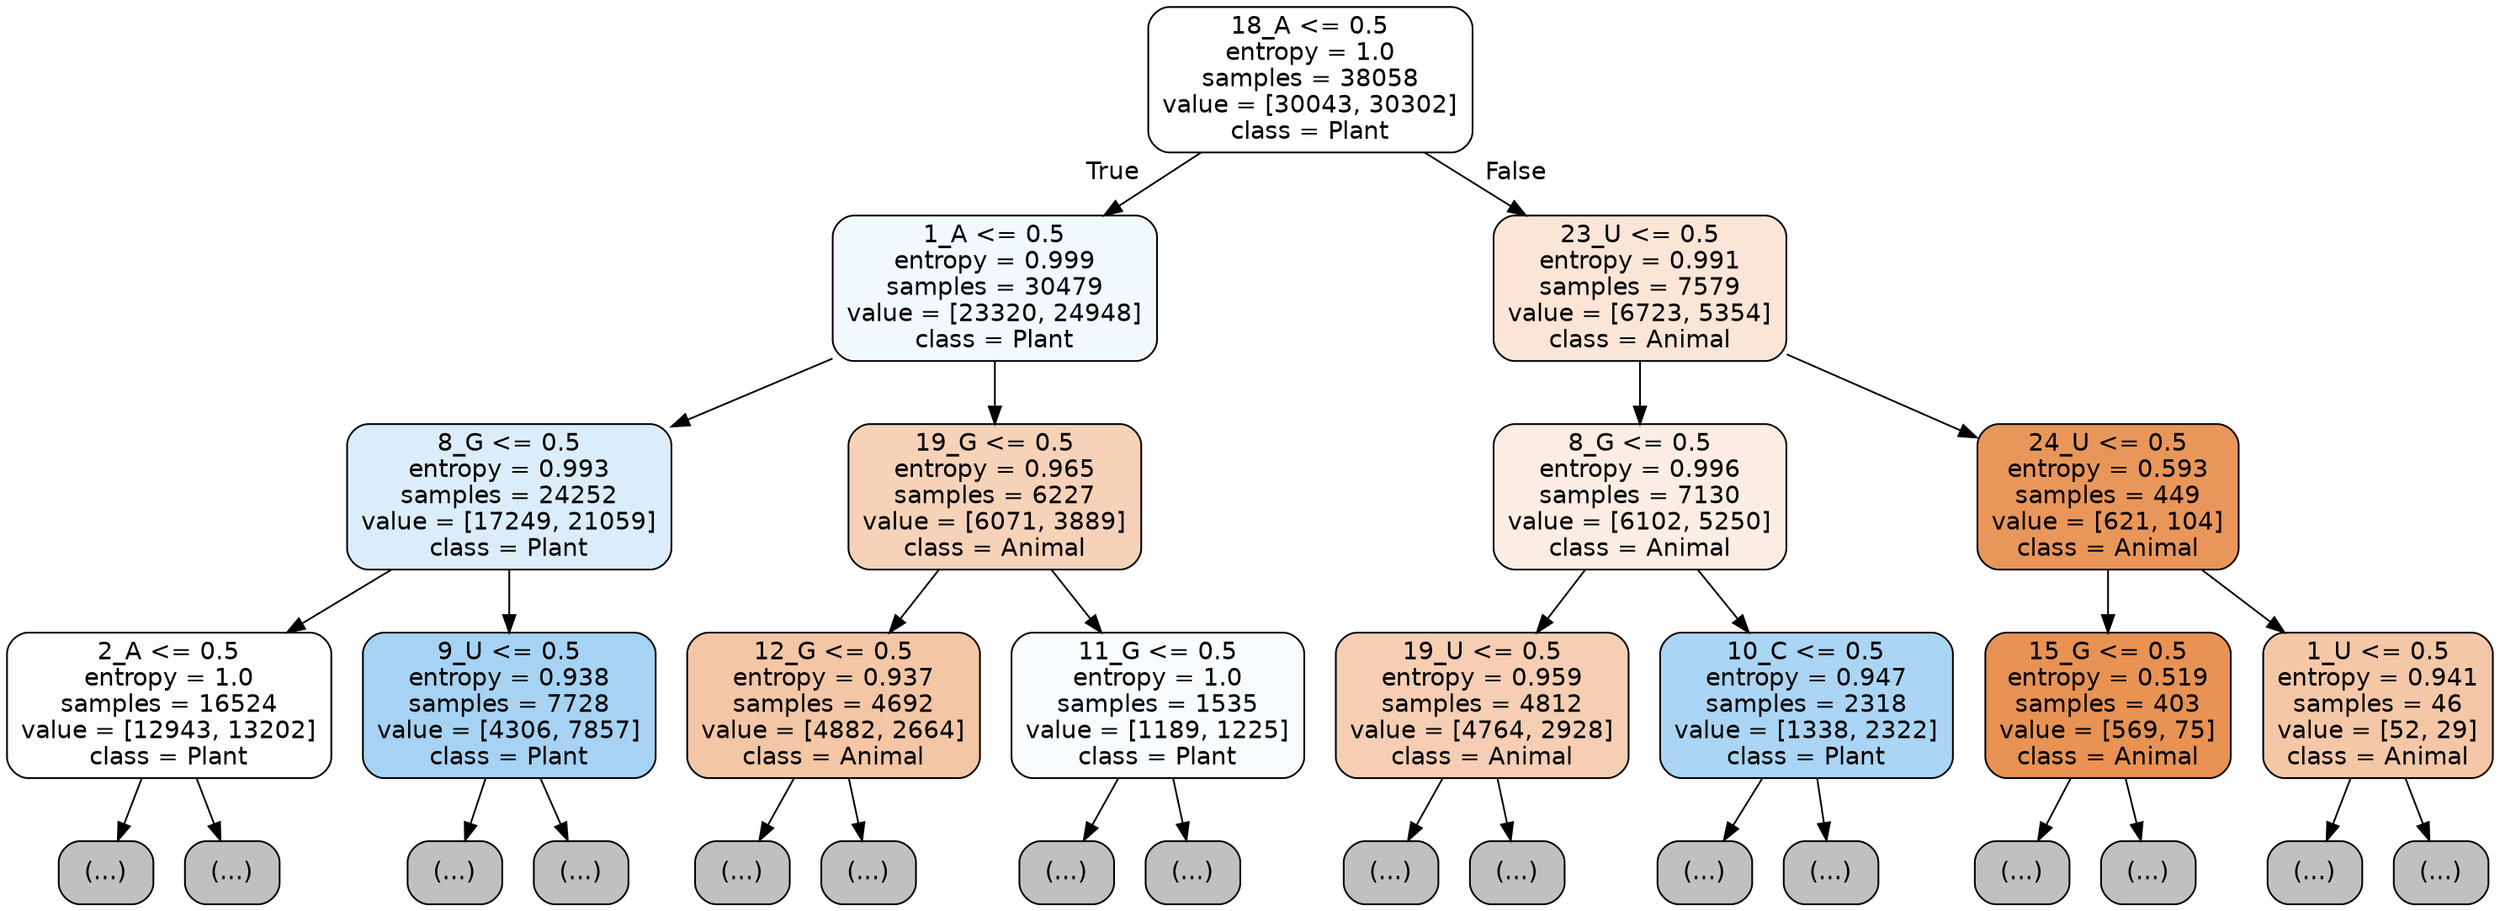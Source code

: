digraph Tree {
node [shape=box, style="filled, rounded", color="black", fontname="helvetica"] ;
edge [fontname="helvetica"] ;
0 [label="18_A <= 0.5\nentropy = 1.0\nsamples = 38058\nvalue = [30043, 30302]\nclass = Plant", fillcolor="#fdfeff"] ;
1 [label="1_A <= 0.5\nentropy = 0.999\nsamples = 30479\nvalue = [23320, 24948]\nclass = Plant", fillcolor="#f2f9fd"] ;
0 -> 1 [labeldistance=2.5, labelangle=45, headlabel="True"] ;
2 [label="8_G <= 0.5\nentropy = 0.993\nsamples = 24252\nvalue = [17249, 21059]\nclass = Plant", fillcolor="#dbedfa"] ;
1 -> 2 ;
3 [label="2_A <= 0.5\nentropy = 1.0\nsamples = 16524\nvalue = [12943, 13202]\nclass = Plant", fillcolor="#fbfdfe"] ;
2 -> 3 ;
4 [label="(...)", fillcolor="#C0C0C0"] ;
3 -> 4 ;
5555 [label="(...)", fillcolor="#C0C0C0"] ;
3 -> 5555 ;
7292 [label="9_U <= 0.5\nentropy = 0.938\nsamples = 7728\nvalue = [4306, 7857]\nclass = Plant", fillcolor="#a6d3f3"] ;
2 -> 7292 ;
7293 [label="(...)", fillcolor="#C0C0C0"] ;
7292 -> 7293 ;
9290 [label="(...)", fillcolor="#C0C0C0"] ;
7292 -> 9290 ;
10091 [label="19_G <= 0.5\nentropy = 0.965\nsamples = 6227\nvalue = [6071, 3889]\nclass = Animal", fillcolor="#f6d2b8"] ;
1 -> 10091 ;
10092 [label="12_G <= 0.5\nentropy = 0.937\nsamples = 4692\nvalue = [4882, 2664]\nclass = Animal", fillcolor="#f3c6a5"] ;
10091 -> 10092 ;
10093 [label="(...)", fillcolor="#C0C0C0"] ;
10092 -> 10093 ;
11784 [label="(...)", fillcolor="#C0C0C0"] ;
10092 -> 11784 ;
12405 [label="11_G <= 0.5\nentropy = 1.0\nsamples = 1535\nvalue = [1189, 1225]\nclass = Plant", fillcolor="#f9fcfe"] ;
10091 -> 12405 ;
12406 [label="(...)", fillcolor="#C0C0C0"] ;
12405 -> 12406 ;
12903 [label="(...)", fillcolor="#C0C0C0"] ;
12405 -> 12903 ;
13146 [label="23_U <= 0.5\nentropy = 0.991\nsamples = 7579\nvalue = [6723, 5354]\nclass = Animal", fillcolor="#fae5d7"] ;
0 -> 13146 [labeldistance=2.5, labelangle=-45, headlabel="False"] ;
13147 [label="8_G <= 0.5\nentropy = 0.996\nsamples = 7130\nvalue = [6102, 5250]\nclass = Animal", fillcolor="#fbede3"] ;
13146 -> 13147 ;
13148 [label="19_U <= 0.5\nentropy = 0.959\nsamples = 4812\nvalue = [4764, 2928]\nclass = Animal", fillcolor="#f5ceb3"] ;
13147 -> 13148 ;
13149 [label="(...)", fillcolor="#C0C0C0"] ;
13148 -> 13149 ;
15056 [label="(...)", fillcolor="#C0C0C0"] ;
13148 -> 15056 ;
15703 [label="10_C <= 0.5\nentropy = 0.947\nsamples = 2318\nvalue = [1338, 2322]\nclass = Plant", fillcolor="#abd5f4"] ;
13147 -> 15703 ;
15704 [label="(...)", fillcolor="#C0C0C0"] ;
15703 -> 15704 ;
16485 [label="(...)", fillcolor="#C0C0C0"] ;
15703 -> 16485 ;
16688 [label="24_U <= 0.5\nentropy = 0.593\nsamples = 449\nvalue = [621, 104]\nclass = Animal", fillcolor="#e9965a"] ;
13146 -> 16688 ;
16689 [label="15_G <= 0.5\nentropy = 0.519\nsamples = 403\nvalue = [569, 75]\nclass = Animal", fillcolor="#e89253"] ;
16688 -> 16689 ;
16690 [label="(...)", fillcolor="#C0C0C0"] ;
16689 -> 16690 ;
16803 [label="(...)", fillcolor="#C0C0C0"] ;
16689 -> 16803 ;
16818 [label="1_U <= 0.5\nentropy = 0.941\nsamples = 46\nvalue = [52, 29]\nclass = Animal", fillcolor="#f4c7a7"] ;
16688 -> 16818 ;
16819 [label="(...)", fillcolor="#C0C0C0"] ;
16818 -> 16819 ;
16842 [label="(...)", fillcolor="#C0C0C0"] ;
16818 -> 16842 ;
}